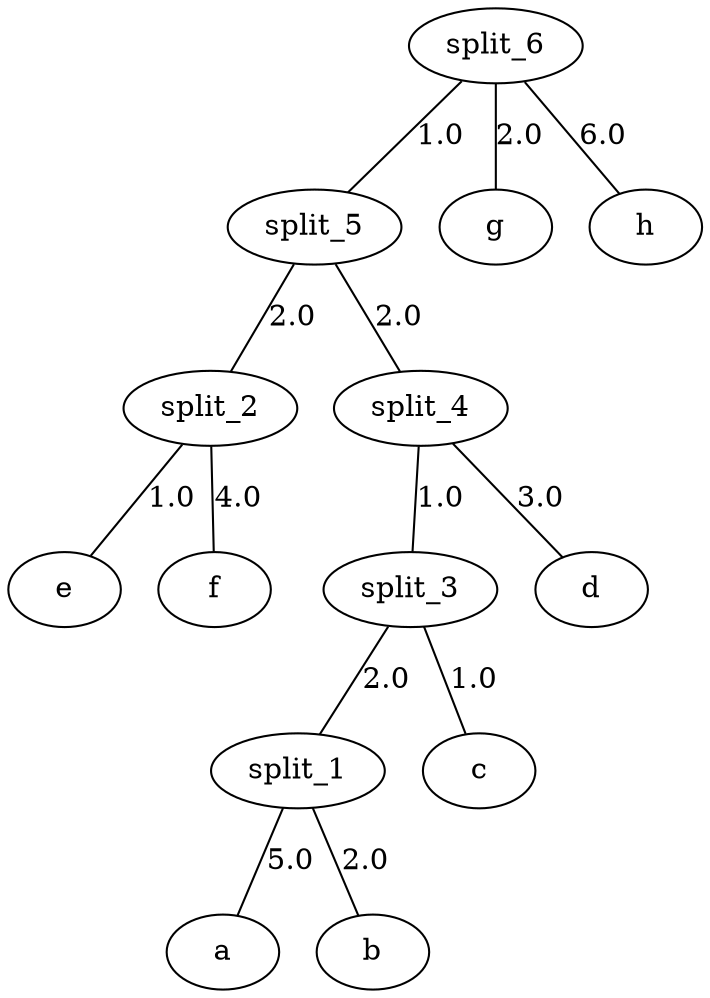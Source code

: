 graph G {
	split_1 -- a[ label = 5.0];
	split_1 -- b[ label = 2.0];
	split_2 -- e[ label = 1.0];
	split_2 -- f[ label = 4.0];
	split_3 -- split_1[ label = 2.0];
	split_3 -- c[ label = 1.0];
	split_4 -- split_3[ label = 1.0];
	split_4 -- d[ label = 3.0];
	split_5 -- split_4[ label = 2.0];
	split_5 -- split_2[ label = 2.0];
	split_6 -- split_5[ label = 1.0];
	split_6 -- g[ label = 2.0];
	split_6 -- h[ label = 6.0];
}